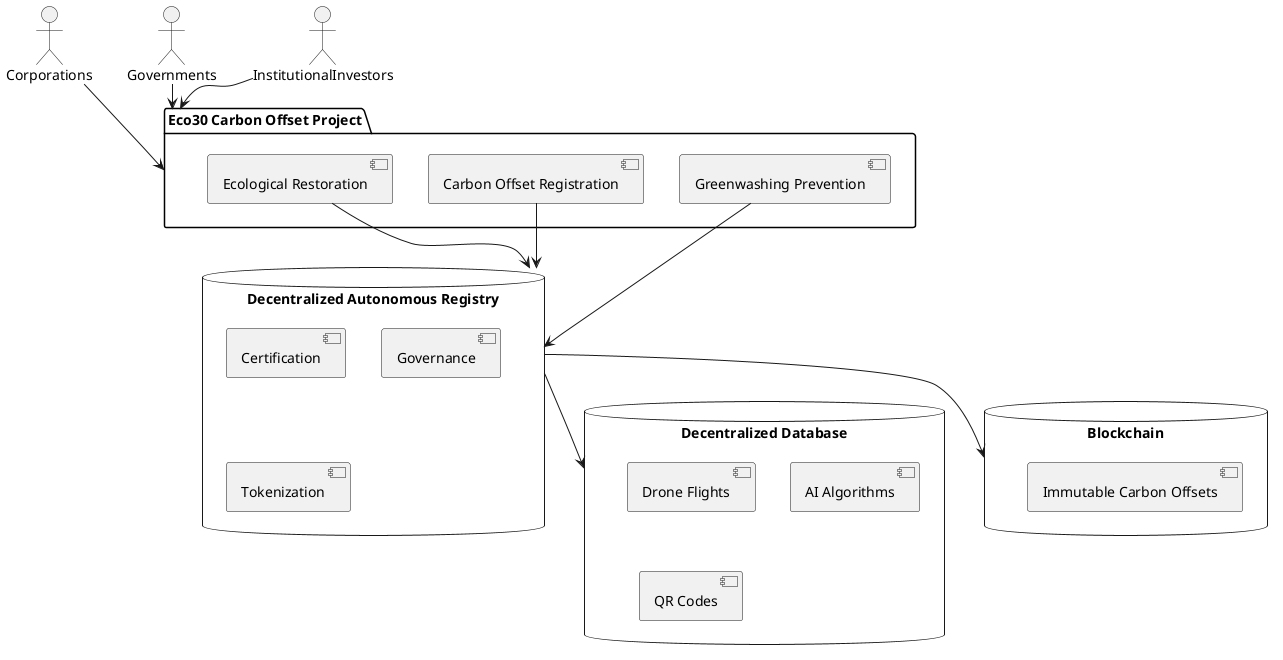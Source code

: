 @startuml about

actor Corporations
actor Governments
actor InstitutionalInvestors

package "Eco30 Carbon Offset Project" {
  [Greenwashing Prevention]
  [Carbon Offset Registration]
  [Ecological Restoration]
}

[Greenwashing Prevention] --> [Decentralized Autonomous Registry]
[Carbon Offset Registration] --> [Decentralized Autonomous Registry]
[Ecological Restoration] --> [Decentralized Autonomous Registry]

database "Decentralized Autonomous Registry" {
  [Certification]
  [Governance]
  [Tokenization]
}

database "Decentralized Database" {
  [Drone Flights]
  [AI Algorithms]
  [QR Codes]
}

database "Blockchain" {
  [Immutable Carbon Offsets]
}

[Decentralized Autonomous Registry] --> [Decentralized Database]
[Decentralized Autonomous Registry] --> [Blockchain]

Corporations --> [Eco30 Carbon Offset Project]
Governments --> [Eco30 Carbon Offset Project]
InstitutionalInvestors --> [Eco30 Carbon Offset Project]

@enduml
